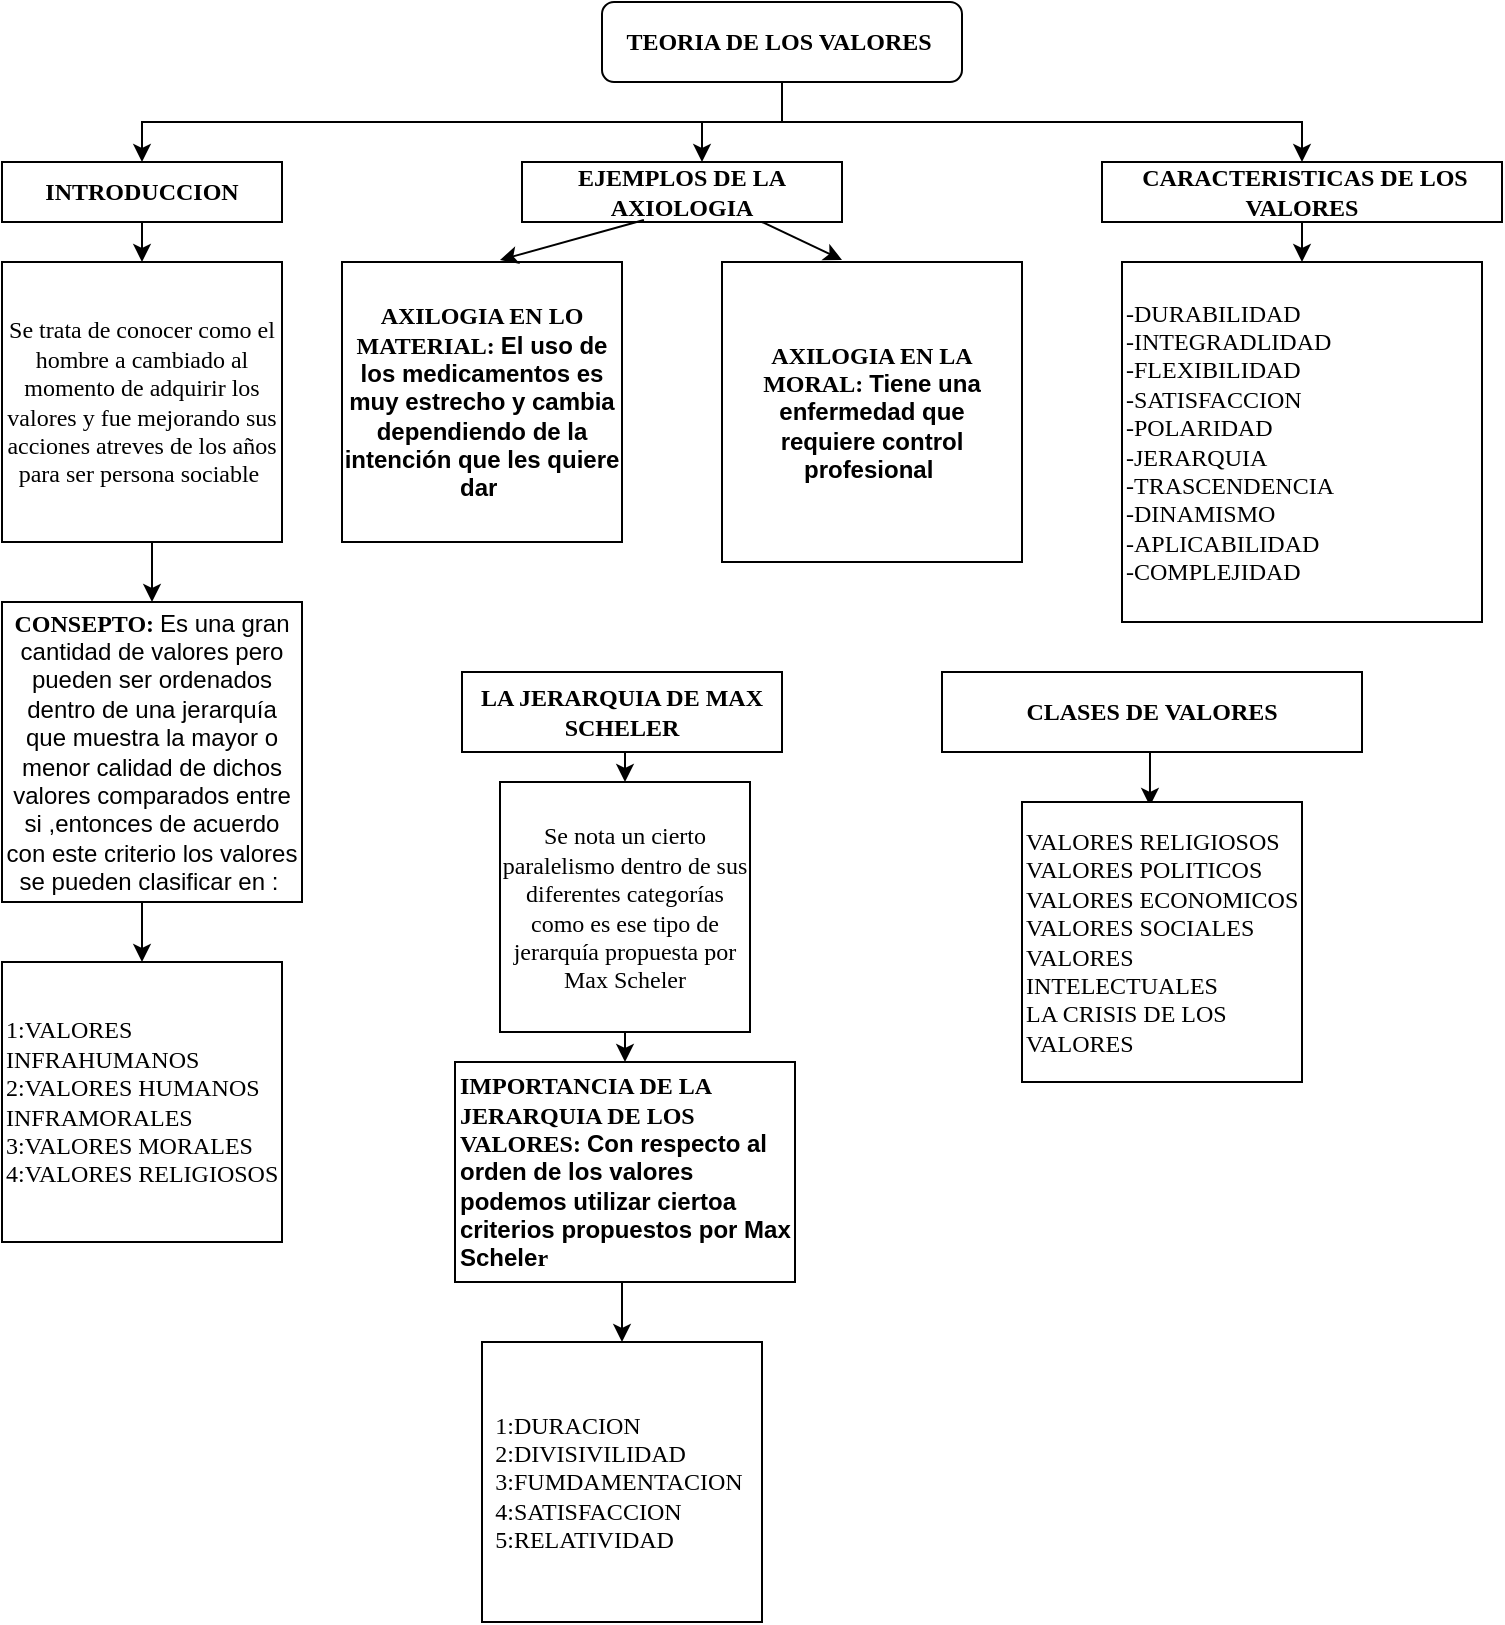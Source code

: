 <mxfile version="14.4.8" type="github"><diagram id="E2n9euXNmyuDfcW5Kdfp" name="Page-1"><mxGraphModel dx="1447" dy="803" grid="1" gridSize="10" guides="1" tooltips="1" connect="1" arrows="1" fold="1" page="1" pageScale="1" pageWidth="827" pageHeight="1169" math="0" shadow="0"><root><mxCell id="0"/><mxCell id="1" parent="0"/><mxCell id="e-6KhWjIpfZ4EXhXfrEl-3" style="edgeStyle=orthogonalEdgeStyle;rounded=0;orthogonalLoop=1;jettySize=auto;html=1;exitX=0.5;exitY=1;exitDx=0;exitDy=0;entryX=0.5;entryY=0;entryDx=0;entryDy=0;fontFamily=Verdana;" edge="1" parent="1" source="e-6KhWjIpfZ4EXhXfrEl-1" target="e-6KhWjIpfZ4EXhXfrEl-2"><mxGeometry relative="1" as="geometry"><Array as="points"><mxPoint x="430" y="120"/><mxPoint x="110" y="120"/></Array></mxGeometry></mxCell><mxCell id="e-6KhWjIpfZ4EXhXfrEl-23" style="edgeStyle=orthogonalEdgeStyle;rounded=0;orthogonalLoop=1;jettySize=auto;html=1;exitX=0.5;exitY=1;exitDx=0;exitDy=0;fontFamily=Verdana;" edge="1" parent="1" source="e-6KhWjIpfZ4EXhXfrEl-1" target="e-6KhWjIpfZ4EXhXfrEl-20"><mxGeometry relative="1" as="geometry"/></mxCell><mxCell id="e-6KhWjIpfZ4EXhXfrEl-1" value="TEORIA DE LOS VALORES&amp;nbsp;" style="rounded=1;whiteSpace=wrap;html=1;fontStyle=1;fontFamily=Verdana;" vertex="1" parent="1"><mxGeometry x="340" y="60" width="180" height="40" as="geometry"/></mxCell><mxCell id="e-6KhWjIpfZ4EXhXfrEl-9" style="edgeStyle=orthogonalEdgeStyle;rounded=0;orthogonalLoop=1;jettySize=auto;html=1;exitX=0.5;exitY=1;exitDx=0;exitDy=0;entryX=0.5;entryY=0;entryDx=0;entryDy=0;fontFamily=Verdana;" edge="1" parent="1" source="e-6KhWjIpfZ4EXhXfrEl-2" target="e-6KhWjIpfZ4EXhXfrEl-7"><mxGeometry relative="1" as="geometry"/></mxCell><mxCell id="e-6KhWjIpfZ4EXhXfrEl-2" value="&lt;b&gt;INTRODUCCION&lt;/b&gt;" style="rounded=0;whiteSpace=wrap;html=1;fontFamily=Verdana;" vertex="1" parent="1"><mxGeometry x="40" y="140" width="140" height="30" as="geometry"/></mxCell><mxCell id="e-6KhWjIpfZ4EXhXfrEl-28" style="edgeStyle=orthogonalEdgeStyle;rounded=0;orthogonalLoop=1;jettySize=auto;html=1;exitX=0.5;exitY=1;exitDx=0;exitDy=0;entryX=0.5;entryY=0;entryDx=0;entryDy=0;fontFamily=Verdana;" edge="1" parent="1" source="e-6KhWjIpfZ4EXhXfrEl-7" target="e-6KhWjIpfZ4EXhXfrEl-26"><mxGeometry relative="1" as="geometry"/></mxCell><mxCell id="e-6KhWjIpfZ4EXhXfrEl-7" value="Se trata de conocer como el hombre a cambiado al momento de adquirir los valores y fue mejorando sus acciones atreves de los años para ser persona sociable&amp;nbsp;" style="whiteSpace=wrap;html=1;aspect=fixed;fontFamily=Verdana;" vertex="1" parent="1"><mxGeometry x="40" y="190" width="140" height="140" as="geometry"/></mxCell><mxCell id="e-6KhWjIpfZ4EXhXfrEl-10" value="&lt;b&gt;EJEMPLOS DE LA AXIOLOGIA&lt;/b&gt;" style="rounded=0;whiteSpace=wrap;html=1;fontFamily=Verdana;" vertex="1" parent="1"><mxGeometry x="300" y="140" width="160" height="30" as="geometry"/></mxCell><mxCell id="e-6KhWjIpfZ4EXhXfrEl-15" value="" style="endArrow=classic;html=1;fontFamily=Verdana;" edge="1" parent="1"><mxGeometry width="50" height="50" relative="1" as="geometry"><mxPoint x="390" y="120" as="sourcePoint"/><mxPoint x="390" y="140" as="targetPoint"/></mxGeometry></mxCell><mxCell id="e-6KhWjIpfZ4EXhXfrEl-16" value="&lt;p&gt;&lt;b&gt;AXILOGIA EN LO MATERIAL: &lt;font face=&quot;Helvetica&quot;&gt;El uso de los medicamentos es muy estrecho y cambia dependiendo de la intención&amp;nbsp;que les quiere dar&amp;nbsp;&lt;/font&gt;&lt;/b&gt;&lt;/p&gt;" style="whiteSpace=wrap;html=1;aspect=fixed;fontFamily=Verdana;" vertex="1" parent="1"><mxGeometry x="210" y="190" width="140" height="140" as="geometry"/></mxCell><mxCell id="e-6KhWjIpfZ4EXhXfrEl-17" value="&lt;b&gt;AXILOGIA EN LA MORAL: &lt;font face=&quot;Helvetica&quot;&gt;Tiene una enfermedad que requiere&amp;nbsp;control profesional&amp;nbsp;&lt;/font&gt;&lt;/b&gt;" style="whiteSpace=wrap;html=1;aspect=fixed;fontFamily=Verdana;align=center;" vertex="1" parent="1"><mxGeometry x="400" y="190" width="150" height="150" as="geometry"/></mxCell><mxCell id="e-6KhWjIpfZ4EXhXfrEl-18" value="" style="endArrow=classic;html=1;fontFamily=Verdana;entryX=0.564;entryY=-0.007;entryDx=0;entryDy=0;entryPerimeter=0;exitX=0.381;exitY=0.967;exitDx=0;exitDy=0;exitPerimeter=0;" edge="1" parent="1" source="e-6KhWjIpfZ4EXhXfrEl-10" target="e-6KhWjIpfZ4EXhXfrEl-16"><mxGeometry width="50" height="50" relative="1" as="geometry"><mxPoint x="390" y="150" as="sourcePoint"/><mxPoint x="440" y="100" as="targetPoint"/></mxGeometry></mxCell><mxCell id="e-6KhWjIpfZ4EXhXfrEl-19" value="" style="endArrow=classic;html=1;fontFamily=Verdana;entryX=0.4;entryY=-0.007;entryDx=0;entryDy=0;entryPerimeter=0;exitX=0.75;exitY=1;exitDx=0;exitDy=0;" edge="1" parent="1" source="e-6KhWjIpfZ4EXhXfrEl-10" target="e-6KhWjIpfZ4EXhXfrEl-17"><mxGeometry width="50" height="50" relative="1" as="geometry"><mxPoint x="390" y="150" as="sourcePoint"/><mxPoint x="440" y="100" as="targetPoint"/></mxGeometry></mxCell><mxCell id="e-6KhWjIpfZ4EXhXfrEl-25" style="edgeStyle=orthogonalEdgeStyle;rounded=0;orthogonalLoop=1;jettySize=auto;html=1;exitX=0.5;exitY=1;exitDx=0;exitDy=0;entryX=0.5;entryY=0;entryDx=0;entryDy=0;fontFamily=Verdana;" edge="1" parent="1" source="e-6KhWjIpfZ4EXhXfrEl-20" target="e-6KhWjIpfZ4EXhXfrEl-24"><mxGeometry relative="1" as="geometry"/></mxCell><mxCell id="e-6KhWjIpfZ4EXhXfrEl-20" value="&lt;b&gt;&amp;nbsp;CARACTERISTICAS DE LOS VALORES&lt;/b&gt;" style="rounded=0;whiteSpace=wrap;html=1;fontFamily=Verdana;" vertex="1" parent="1"><mxGeometry x="590" y="140" width="200" height="30" as="geometry"/></mxCell><mxCell id="e-6KhWjIpfZ4EXhXfrEl-24" value="-DURABILIDAD&lt;br&gt;-INTEGRADLIDAD&lt;br&gt;-FLEXIBILIDAD&lt;br&gt;-SATISFACCION&lt;br&gt;-POLARIDAD&lt;br&gt;-JERARQUIA&lt;br&gt;-TRASCENDENCIA&lt;br&gt;-DINAMISMO&lt;br&gt;-APLICABILIDAD&lt;br&gt;-COMPLEJIDAD&amp;nbsp;" style="whiteSpace=wrap;html=1;aspect=fixed;fontFamily=Verdana;align=left;" vertex="1" parent="1"><mxGeometry x="600" y="190" width="180" height="180" as="geometry"/></mxCell><mxCell id="e-6KhWjIpfZ4EXhXfrEl-30" style="edgeStyle=orthogonalEdgeStyle;rounded=0;orthogonalLoop=1;jettySize=auto;html=1;exitX=0.5;exitY=1;exitDx=0;exitDy=0;entryX=0.5;entryY=0;entryDx=0;entryDy=0;fontFamily=Verdana;" edge="1" parent="1" source="e-6KhWjIpfZ4EXhXfrEl-26" target="e-6KhWjIpfZ4EXhXfrEl-29"><mxGeometry relative="1" as="geometry"/></mxCell><mxCell id="e-6KhWjIpfZ4EXhXfrEl-26" value="&lt;b&gt;CONSEPTO:&lt;/b&gt;&amp;nbsp;&lt;font face=&quot;Helvetica&quot;&gt;Es una gran cantidad de valores pero pueden ser ordenados dentro de una jerarquía que muestra la mayor o menor calidad de dichos valores comparados entre si ,entonces de acuerdo con este criterio los valores se pueden clasificar en :&lt;/font&gt;&amp;nbsp;" style="whiteSpace=wrap;html=1;aspect=fixed;fontFamily=Verdana;" vertex="1" parent="1"><mxGeometry x="40" y="360" width="150" height="150" as="geometry"/></mxCell><mxCell id="e-6KhWjIpfZ4EXhXfrEl-29" value="1:VALORES INFRAHUMANOS&amp;nbsp;&lt;br&gt;2:VALORES HUMANOS INFRAMORALES&lt;br&gt;3:VALORES MORALES&amp;nbsp;&lt;br&gt;4:VALORES RELIGIOSOS" style="whiteSpace=wrap;html=1;aspect=fixed;fontFamily=Verdana;align=left;" vertex="1" parent="1"><mxGeometry x="40" y="540" width="140" height="140" as="geometry"/></mxCell><mxCell id="e-6KhWjIpfZ4EXhXfrEl-33" style="edgeStyle=orthogonalEdgeStyle;rounded=0;orthogonalLoop=1;jettySize=auto;html=1;exitX=0.5;exitY=1;exitDx=0;exitDy=0;entryX=0.5;entryY=0;entryDx=0;entryDy=0;fontFamily=Verdana;" edge="1" parent="1" source="e-6KhWjIpfZ4EXhXfrEl-31" target="e-6KhWjIpfZ4EXhXfrEl-32"><mxGeometry relative="1" as="geometry"/></mxCell><mxCell id="e-6KhWjIpfZ4EXhXfrEl-31" value="&lt;b&gt;LA JERARQUIA DE MAX SCHELER&lt;/b&gt;" style="rounded=0;whiteSpace=wrap;html=1;fontFamily=Verdana;align=center;" vertex="1" parent="1"><mxGeometry x="270" y="395" width="160" height="40" as="geometry"/></mxCell><mxCell id="e-6KhWjIpfZ4EXhXfrEl-35" style="edgeStyle=orthogonalEdgeStyle;rounded=0;orthogonalLoop=1;jettySize=auto;html=1;exitX=0.5;exitY=1;exitDx=0;exitDy=0;entryX=0.5;entryY=0;entryDx=0;entryDy=0;fontFamily=Verdana;" edge="1" parent="1" source="e-6KhWjIpfZ4EXhXfrEl-32" target="e-6KhWjIpfZ4EXhXfrEl-34"><mxGeometry relative="1" as="geometry"/></mxCell><mxCell id="e-6KhWjIpfZ4EXhXfrEl-32" value="Se nota un cierto paralelismo dentro de sus diferentes categorías como es ese tipo de jerarquía propuesta por Max Scheler" style="whiteSpace=wrap;html=1;aspect=fixed;fontFamily=Verdana;align=center;" vertex="1" parent="1"><mxGeometry x="289" y="450" width="125" height="125" as="geometry"/></mxCell><mxCell id="e-6KhWjIpfZ4EXhXfrEl-38" style="edgeStyle=orthogonalEdgeStyle;rounded=0;orthogonalLoop=1;jettySize=auto;html=1;exitX=0.5;exitY=1;exitDx=0;exitDy=0;entryX=0.5;entryY=0;entryDx=0;entryDy=0;fontFamily=Verdana;" edge="1" parent="1" source="e-6KhWjIpfZ4EXhXfrEl-34" target="e-6KhWjIpfZ4EXhXfrEl-36"><mxGeometry relative="1" as="geometry"/></mxCell><mxCell id="e-6KhWjIpfZ4EXhXfrEl-34" value="&lt;b&gt;IMPORTANCIA DE LA JERARQUIA DE LOS VALORES: &lt;font face=&quot;Helvetica&quot;&gt;Con respecto al orden de los valores podemos utilizar ciertoa criterios propuestos por Max Schele&lt;/font&gt;r&lt;/b&gt;" style="rounded=0;whiteSpace=wrap;html=1;fontFamily=Verdana;align=left;" vertex="1" parent="1"><mxGeometry x="266.5" y="590" width="170" height="110" as="geometry"/></mxCell><mxCell id="e-6KhWjIpfZ4EXhXfrEl-36" value="&lt;div style=&quot;text-align: left&quot;&gt;&lt;span&gt;1:DURACION&lt;/span&gt;&lt;/div&gt;&lt;div style=&quot;text-align: left&quot;&gt;&lt;span&gt;2:DIVISIVILIDAD&lt;/span&gt;&lt;/div&gt;&lt;div style=&quot;text-align: left&quot;&gt;&lt;span&gt;3:FUMDAMENTACION&amp;nbsp;&lt;/span&gt;&lt;/div&gt;&lt;div style=&quot;text-align: left&quot;&gt;&lt;span&gt;4:SATISFACCION&lt;/span&gt;&lt;/div&gt;&lt;div style=&quot;text-align: left&quot;&gt;&lt;span&gt;5:RELATIVIDAD&lt;/span&gt;&lt;/div&gt;" style="whiteSpace=wrap;html=1;aspect=fixed;fontFamily=Verdana;align=center;" vertex="1" parent="1"><mxGeometry x="280" y="730" width="140" height="140" as="geometry"/></mxCell><mxCell id="e-6KhWjIpfZ4EXhXfrEl-43" style="edgeStyle=orthogonalEdgeStyle;rounded=0;orthogonalLoop=1;jettySize=auto;html=1;exitX=0.5;exitY=1;exitDx=0;exitDy=0;entryX=0.457;entryY=0.014;entryDx=0;entryDy=0;entryPerimeter=0;fontFamily=Verdana;" edge="1" parent="1" source="e-6KhWjIpfZ4EXhXfrEl-39" target="e-6KhWjIpfZ4EXhXfrEl-40"><mxGeometry relative="1" as="geometry"/></mxCell><mxCell id="e-6KhWjIpfZ4EXhXfrEl-39" value="&lt;b&gt;CLASES DE VALORES&lt;/b&gt;" style="rounded=0;whiteSpace=wrap;html=1;fontFamily=Verdana;align=center;" vertex="1" parent="1"><mxGeometry x="510" y="395" width="210" height="40" as="geometry"/></mxCell><mxCell id="e-6KhWjIpfZ4EXhXfrEl-40" value="VALORES RELIGIOSOS&lt;br&gt;VALORES POLITICOS&lt;br&gt;VALORES ECONOMICOS&lt;br&gt;VALORES SOCIALES&lt;br&gt;VALORES INTELECTUALES&lt;br&gt;&lt;div&gt;&lt;span&gt;LA CRISIS DE LOS VALORES&lt;/span&gt;&lt;/div&gt;" style="whiteSpace=wrap;html=1;aspect=fixed;fontFamily=Verdana;align=left;" vertex="1" parent="1"><mxGeometry x="550" y="460" width="140" height="140" as="geometry"/></mxCell></root></mxGraphModel></diagram></mxfile>